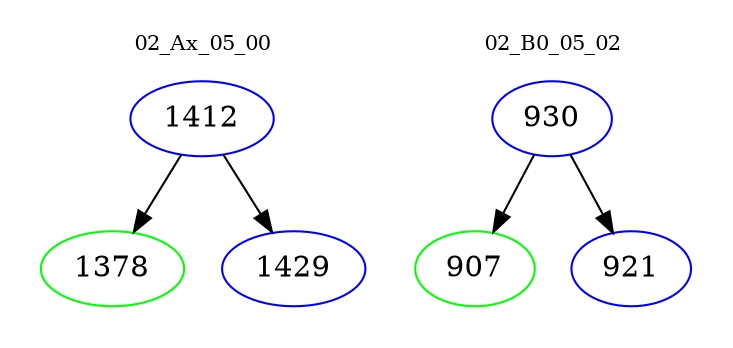 digraph{
subgraph cluster_0 {
color = white
label = "02_Ax_05_00";
fontsize=10;
T0_1412 [label="1412", color="blue"]
T0_1412 -> T0_1378 [color="black"]
T0_1378 [label="1378", color="green"]
T0_1412 -> T0_1429 [color="black"]
T0_1429 [label="1429", color="blue"]
}
subgraph cluster_1 {
color = white
label = "02_B0_05_02";
fontsize=10;
T1_930 [label="930", color="blue"]
T1_930 -> T1_907 [color="black"]
T1_907 [label="907", color="green"]
T1_930 -> T1_921 [color="black"]
T1_921 [label="921", color="blue"]
}
}
